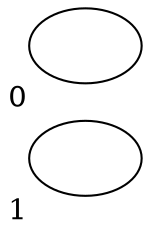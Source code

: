     graph G {
        rankdir="LR";
        node [style="pole", label=""];
        1[xlabel="1"];
        0[xlabel="0"];
    }
    
